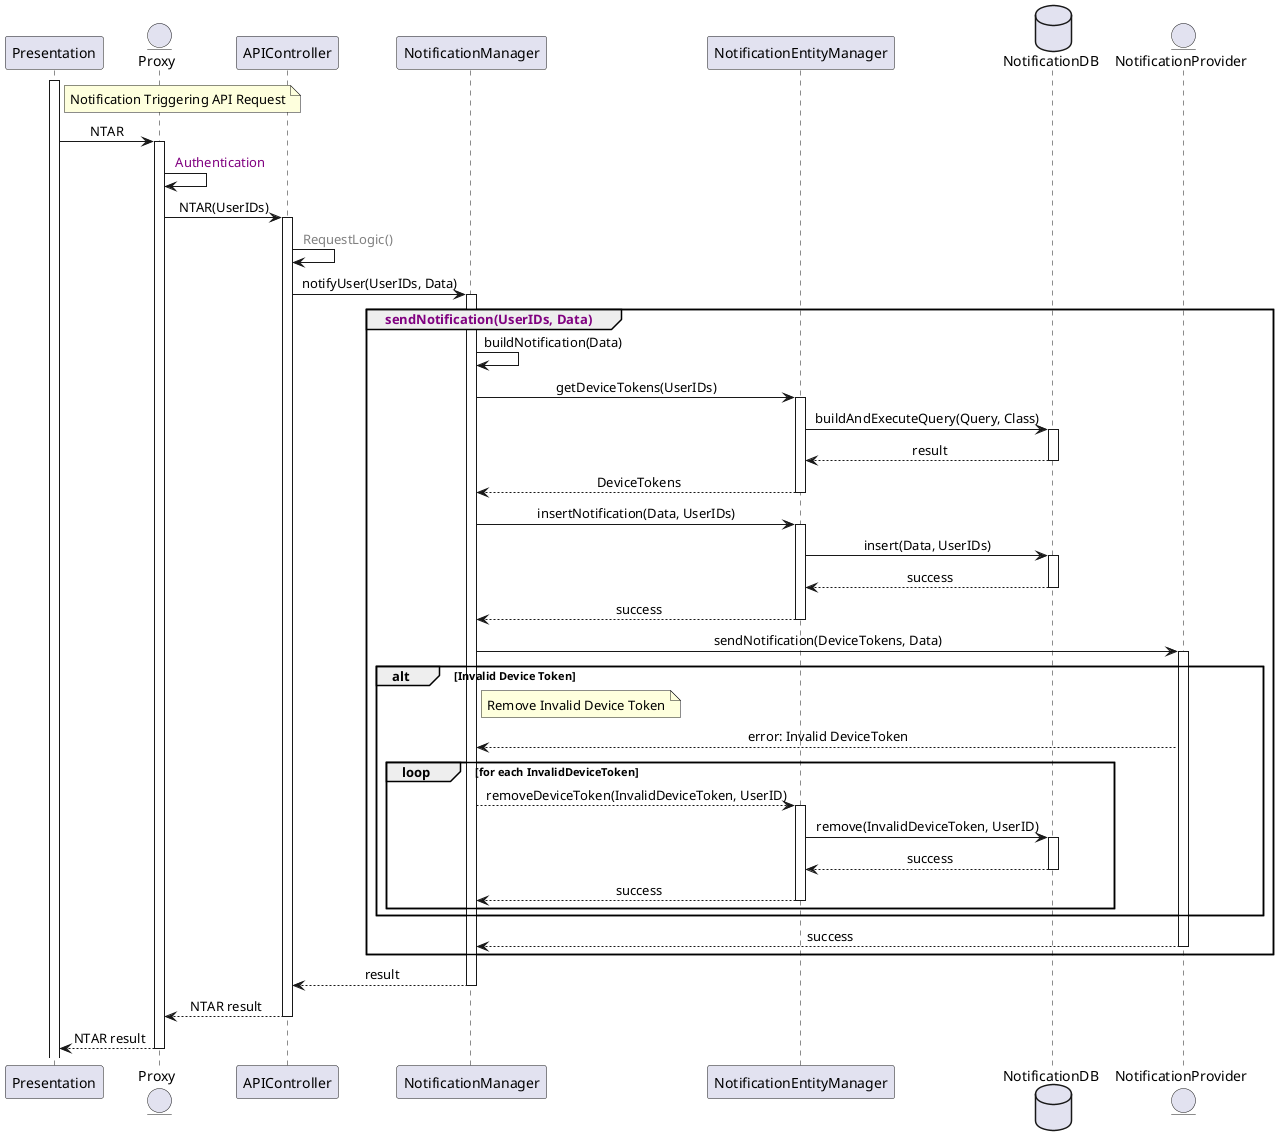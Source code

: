@startuml 
skinparam sequenceMessageAlign center

participant Presentation
entity Proxy
participant APIController
participant NotificationManager
participant NotificationEntityManager
database NotificationDB
entity NotificationProvider

activate Presentation
note right of Presentation : Notification Triggering API Request
Presentation -> Proxy : NTAR 
activate Proxy
Proxy -> Proxy : <color:purple> Authentication
Proxy -> APIController : NTAR(UserIDs)
activate APIController
APIController -> APIController : <color:gray> RequestLogic()
APIController -> NotificationManager : notifyUser(UserIDs, Data)

activate NotificationManager
group <color:purple> sendNotification(UserIDs, Data)
NotificationManager -> NotificationManager : buildNotification(Data)
NotificationManager -> NotificationEntityManager : getDeviceTokens(UserIDs)
activate NotificationEntityManager
NotificationEntityManager -> NotificationDB : buildAndExecuteQuery(Query, Class)
activate NotificationDB
NotificationDB --> NotificationEntityManager : result
deactivate NotificationDB
NotificationEntityManager --> NotificationManager : DeviceTokens
deactivate NotificationEntityManager
NotificationManager -> NotificationEntityManager : insertNotification(Data, UserIDs)
activate NotificationEntityManager
NotificationEntityManager -> NotificationDB : insert(Data, UserIDs)
activate NotificationDB
NotificationDB --> NotificationEntityManager : success
deactivate NotificationDB
NotificationEntityManager --> NotificationManager : success
deactivate NotificationEntityManager
NotificationManager -> NotificationProvider : sendNotification(DeviceTokens, Data)
activate NotificationProvider
alt Invalid Device Token
note right of NotificationManager : Remove Invalid Device Token 
NotificationProvider --> NotificationManager : error: Invalid DeviceToken
loop for each InvalidDeviceToken
NotificationManager --> NotificationEntityManager : removeDeviceToken(InvalidDeviceToken, UserID)
activate NotificationEntityManager
NotificationEntityManager -> NotificationDB : remove(InvalidDeviceToken, UserID)
activate NotificationDB
NotificationDB --> NotificationEntityManager : success
deactivate NotificationDB
NotificationEntityManager --> NotificationManager : success
deactivate NotificationEntityManager
end 



 
end
NotificationProvider --> NotificationManager : success
deactivate NotificationProvider
end
NotificationManager --> APIController : result 
deactivate NotificationManager
APIController --> Proxy : NTAR result
deactivate APIController
Proxy --> Presentation : NTAR result
deactivate Proxy
@enduml




